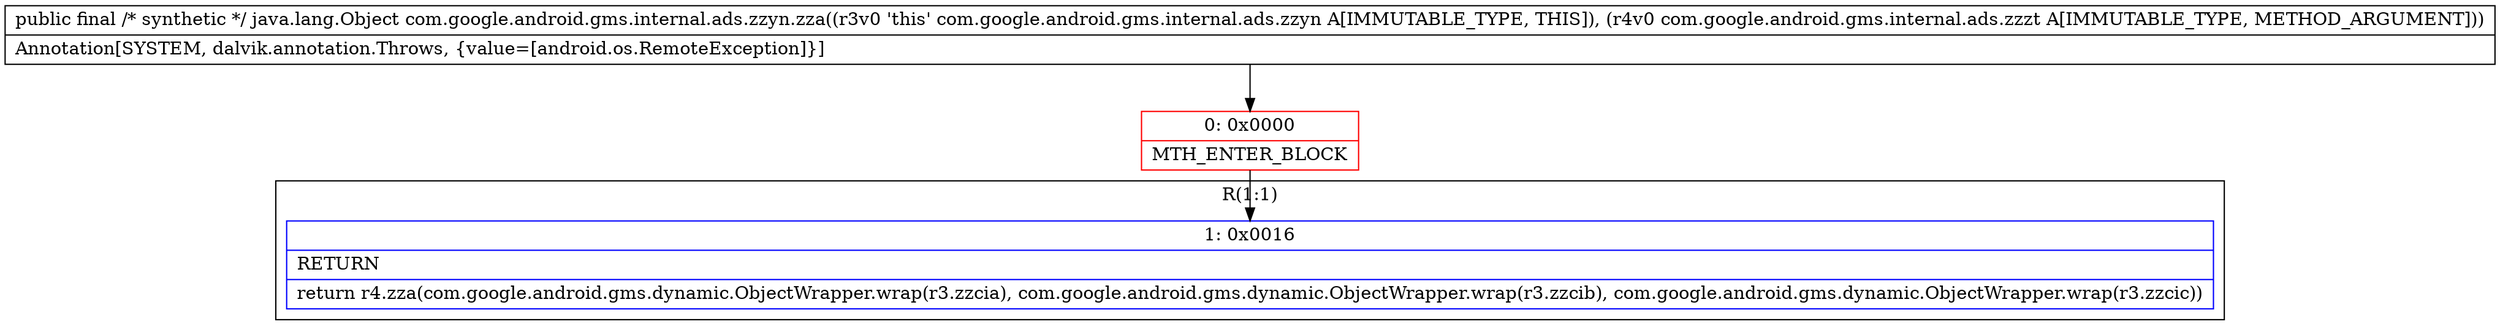 digraph "CFG forcom.google.android.gms.internal.ads.zzyn.zza(Lcom\/google\/android\/gms\/internal\/ads\/zzzt;)Ljava\/lang\/Object;" {
subgraph cluster_Region_1392187417 {
label = "R(1:1)";
node [shape=record,color=blue];
Node_1 [shape=record,label="{1\:\ 0x0016|RETURN\l|return r4.zza(com.google.android.gms.dynamic.ObjectWrapper.wrap(r3.zzcia), com.google.android.gms.dynamic.ObjectWrapper.wrap(r3.zzcib), com.google.android.gms.dynamic.ObjectWrapper.wrap(r3.zzcic))\l}"];
}
Node_0 [shape=record,color=red,label="{0\:\ 0x0000|MTH_ENTER_BLOCK\l}"];
MethodNode[shape=record,label="{public final \/* synthetic *\/ java.lang.Object com.google.android.gms.internal.ads.zzyn.zza((r3v0 'this' com.google.android.gms.internal.ads.zzyn A[IMMUTABLE_TYPE, THIS]), (r4v0 com.google.android.gms.internal.ads.zzzt A[IMMUTABLE_TYPE, METHOD_ARGUMENT]))  | Annotation[SYSTEM, dalvik.annotation.Throws, \{value=[android.os.RemoteException]\}]\l}"];
MethodNode -> Node_0;
Node_0 -> Node_1;
}

